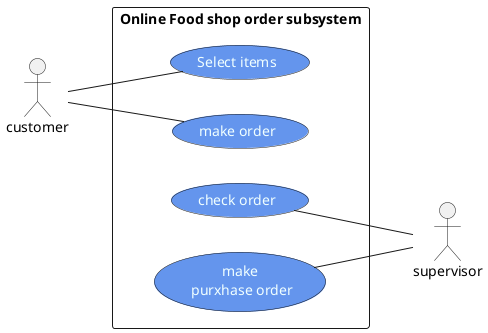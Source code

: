 @startuml
left to right direction
skinparam usecase{
    BackgroundColor CornflowerBlue
    FontColor Azure
}
actor customer
actor supervisor

rectangle "Online Food shop order subsystem"{

customer--(Select items)
customer--(make order)
(check order)--supervisor
(make\n purxhase order)--supervisor
}
@enduml